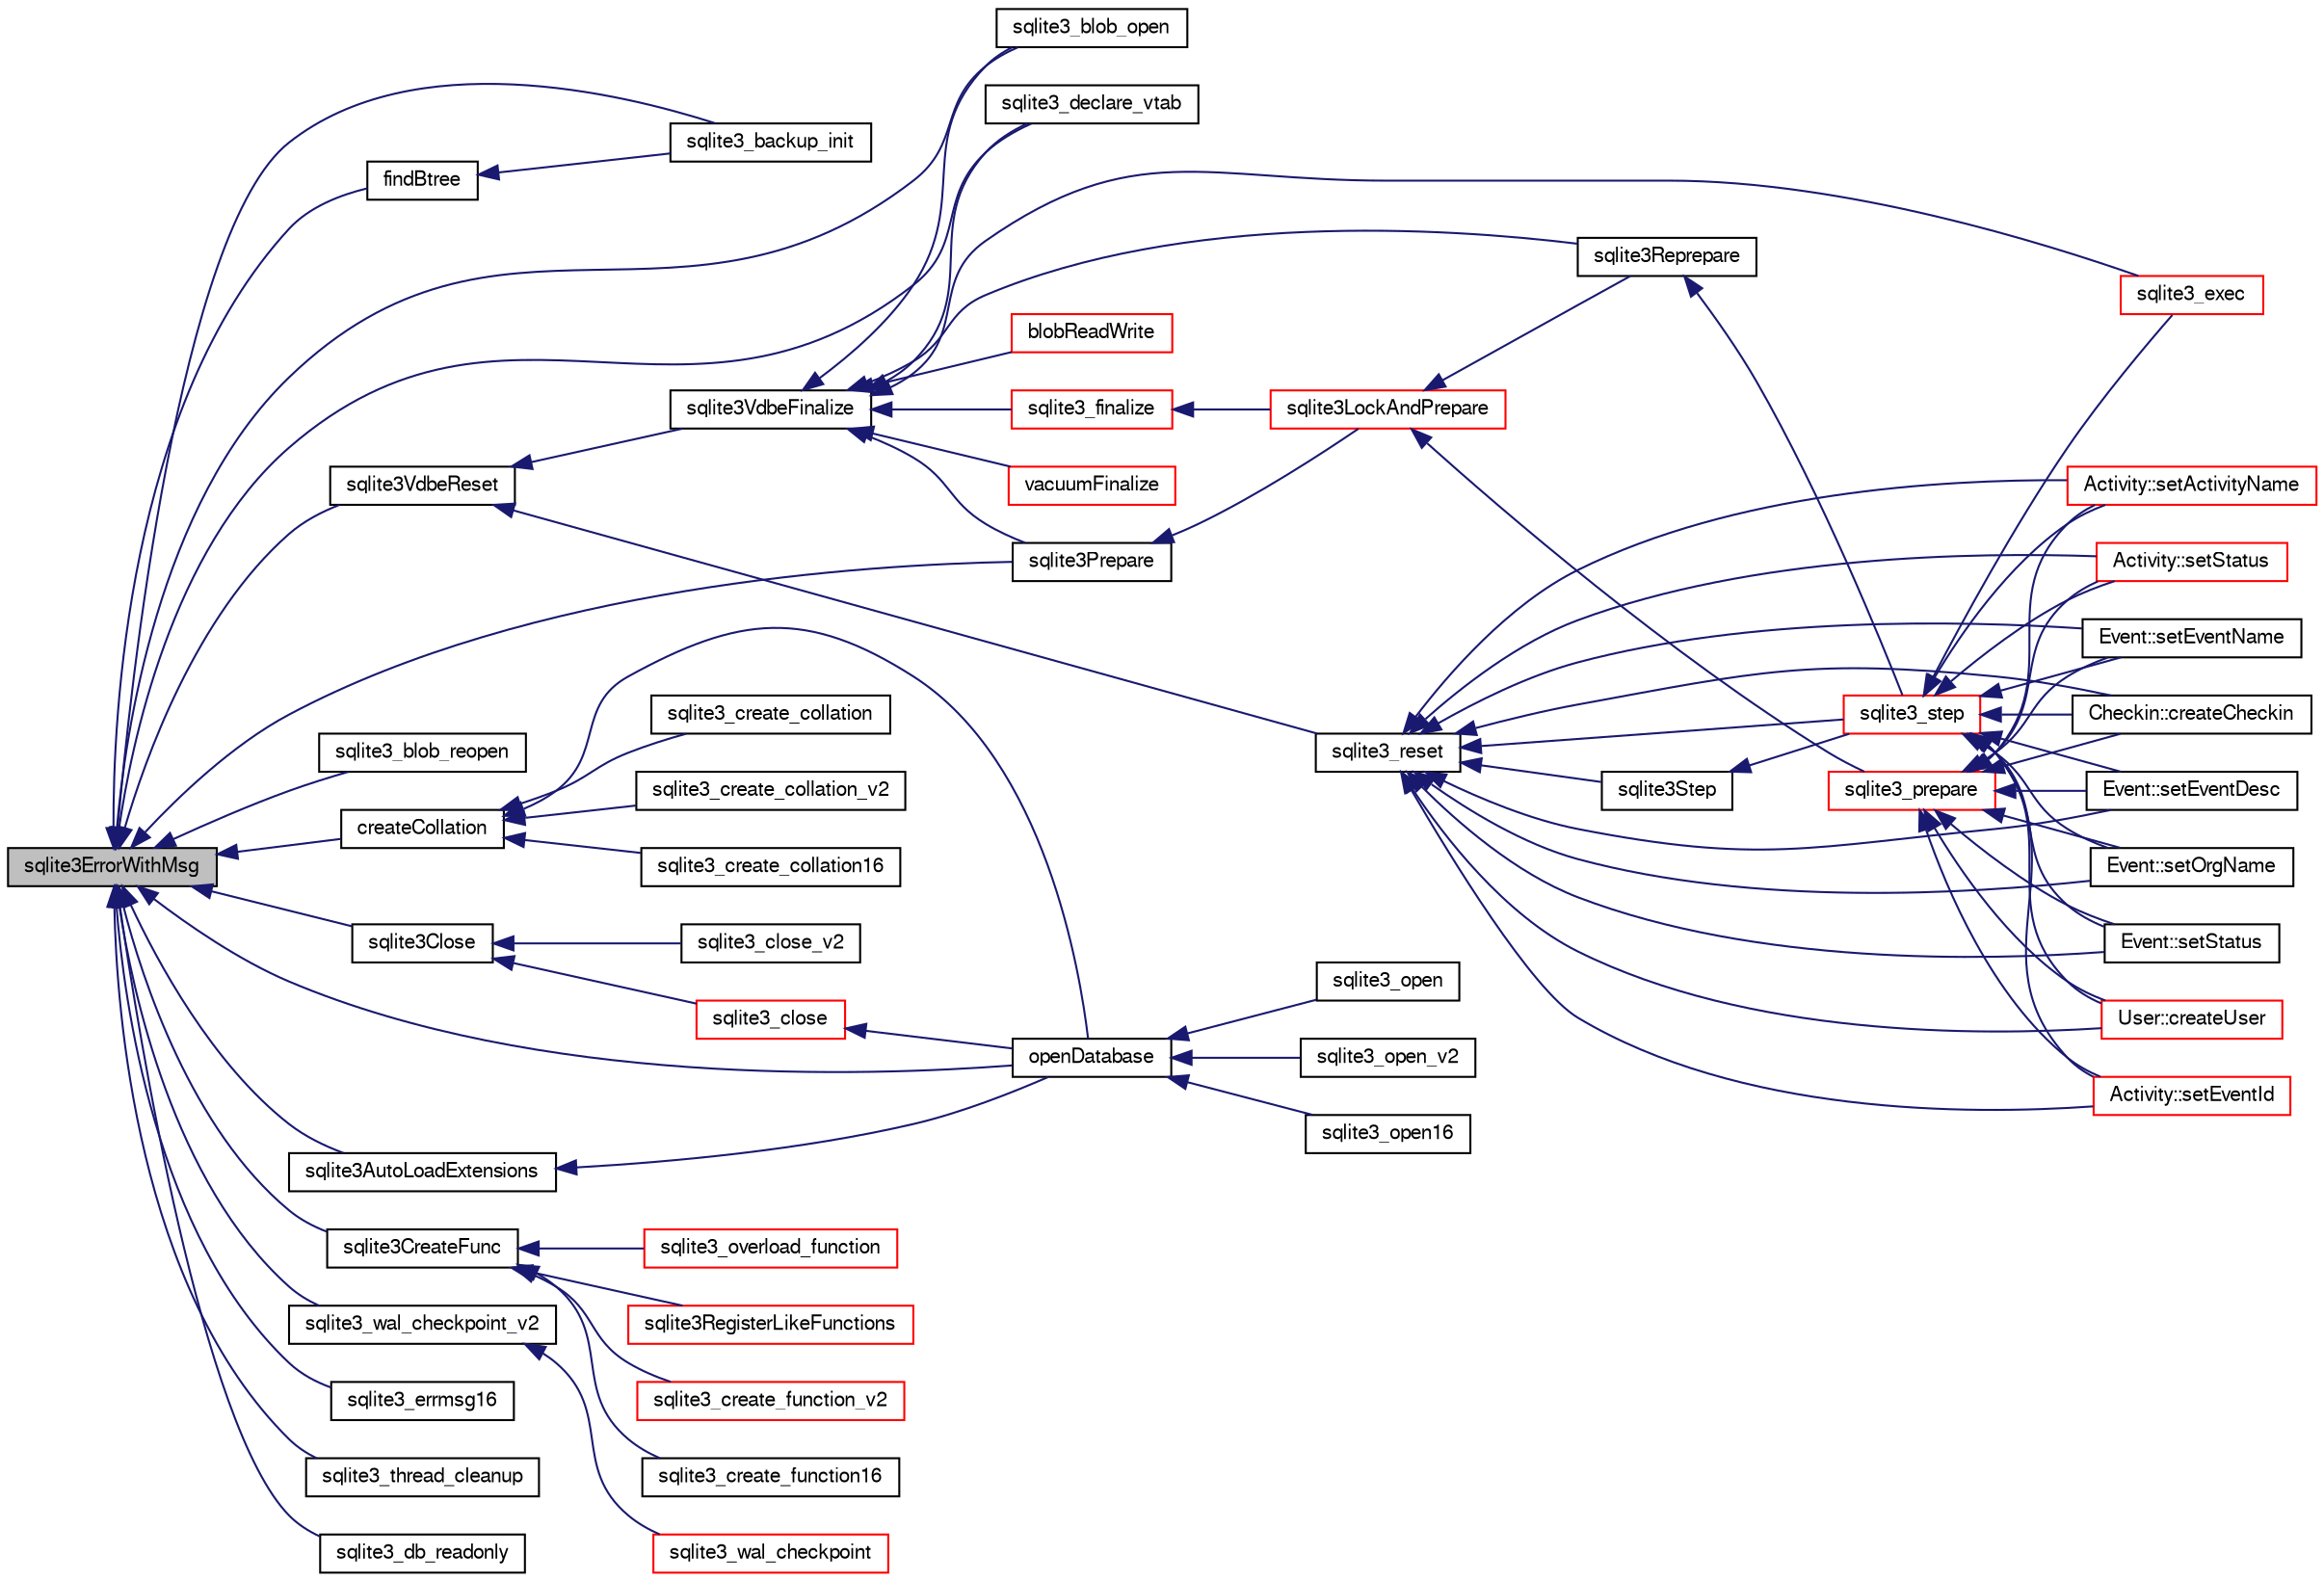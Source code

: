 digraph "sqlite3ErrorWithMsg"
{
  edge [fontname="FreeSans",fontsize="10",labelfontname="FreeSans",labelfontsize="10"];
  node [fontname="FreeSans",fontsize="10",shape=record];
  rankdir="LR";
  Node510918 [label="sqlite3ErrorWithMsg",height=0.2,width=0.4,color="black", fillcolor="grey75", style="filled", fontcolor="black"];
  Node510918 -> Node510919 [dir="back",color="midnightblue",fontsize="10",style="solid",fontname="FreeSans"];
  Node510919 [label="findBtree",height=0.2,width=0.4,color="black", fillcolor="white", style="filled",URL="$sqlite3_8c.html#ab4ee5743b77efd7f8832bf0b9315f973"];
  Node510919 -> Node510920 [dir="back",color="midnightblue",fontsize="10",style="solid",fontname="FreeSans"];
  Node510920 [label="sqlite3_backup_init",height=0.2,width=0.4,color="black", fillcolor="white", style="filled",URL="$sqlite3_8h.html#a9c9aa9e8edeb9910d93148a6621c1097"];
  Node510918 -> Node510920 [dir="back",color="midnightblue",fontsize="10",style="solid",fontname="FreeSans"];
  Node510918 -> Node510921 [dir="back",color="midnightblue",fontsize="10",style="solid",fontname="FreeSans"];
  Node510921 [label="sqlite3VdbeReset",height=0.2,width=0.4,color="black", fillcolor="white", style="filled",URL="$sqlite3_8c.html#a315a913742f7267f90d46d41446353b1"];
  Node510921 -> Node510922 [dir="back",color="midnightblue",fontsize="10",style="solid",fontname="FreeSans"];
  Node510922 [label="sqlite3VdbeFinalize",height=0.2,width=0.4,color="black", fillcolor="white", style="filled",URL="$sqlite3_8c.html#af81e0c8d03b71610d3a826469f67bbd4"];
  Node510922 -> Node510923 [dir="back",color="midnightblue",fontsize="10",style="solid",fontname="FreeSans"];
  Node510923 [label="sqlite3_finalize",height=0.2,width=0.4,color="red", fillcolor="white", style="filled",URL="$sqlite3_8h.html#a801195c0f771d40bb4be1e40f3b88945"];
  Node510923 -> Node511115 [dir="back",color="midnightblue",fontsize="10",style="solid",fontname="FreeSans"];
  Node511115 [label="sqlite3LockAndPrepare",height=0.2,width=0.4,color="red", fillcolor="white", style="filled",URL="$sqlite3_8c.html#a5db1ec5589aa2b02c6d979211a8789bd"];
  Node511115 -> Node511116 [dir="back",color="midnightblue",fontsize="10",style="solid",fontname="FreeSans"];
  Node511116 [label="sqlite3Reprepare",height=0.2,width=0.4,color="black", fillcolor="white", style="filled",URL="$sqlite3_8c.html#a7e2f7299cc947d07e782f6ac561fa937"];
  Node511116 -> Node510932 [dir="back",color="midnightblue",fontsize="10",style="solid",fontname="FreeSans"];
  Node510932 [label="sqlite3_step",height=0.2,width=0.4,color="red", fillcolor="white", style="filled",URL="$sqlite3_8h.html#ac1e491ce36b7471eb28387f7d3c74334"];
  Node510932 -> Node510938 [dir="back",color="midnightblue",fontsize="10",style="solid",fontname="FreeSans"];
  Node510938 [label="Activity::setEventId",height=0.2,width=0.4,color="red", fillcolor="white", style="filled",URL="$classActivity.html#adb1d0fd0d08f473e068f0a4086bfa9ca"];
  Node510932 -> Node510939 [dir="back",color="midnightblue",fontsize="10",style="solid",fontname="FreeSans"];
  Node510939 [label="Activity::setActivityName",height=0.2,width=0.4,color="red", fillcolor="white", style="filled",URL="$classActivity.html#a62dc3737b33915a36086f9dd26d16a81"];
  Node510932 -> Node510940 [dir="back",color="midnightblue",fontsize="10",style="solid",fontname="FreeSans"];
  Node510940 [label="Activity::setStatus",height=0.2,width=0.4,color="red", fillcolor="white", style="filled",URL="$classActivity.html#af618135a7738f4d2a7ee147a8ef912ea"];
  Node510932 -> Node510941 [dir="back",color="midnightblue",fontsize="10",style="solid",fontname="FreeSans"];
  Node510941 [label="Checkin::createCheckin",height=0.2,width=0.4,color="black", fillcolor="white", style="filled",URL="$classCheckin.html#a4e40acdf7fff0e607f6de4f24f3a163c"];
  Node510932 -> Node510947 [dir="back",color="midnightblue",fontsize="10",style="solid",fontname="FreeSans"];
  Node510947 [label="Event::setEventName",height=0.2,width=0.4,color="black", fillcolor="white", style="filled",URL="$classEvent.html#a10596b6ca077df05184e30d62b08729d"];
  Node510932 -> Node510948 [dir="back",color="midnightblue",fontsize="10",style="solid",fontname="FreeSans"];
  Node510948 [label="Event::setEventDesc",height=0.2,width=0.4,color="black", fillcolor="white", style="filled",URL="$classEvent.html#ae36b8377dcae792f1c5c4726024c981b"];
  Node510932 -> Node510949 [dir="back",color="midnightblue",fontsize="10",style="solid",fontname="FreeSans"];
  Node510949 [label="Event::setOrgName",height=0.2,width=0.4,color="black", fillcolor="white", style="filled",URL="$classEvent.html#a19aac0f776bd764563a54977656cf680"];
  Node510932 -> Node510950 [dir="back",color="midnightblue",fontsize="10",style="solid",fontname="FreeSans"];
  Node510950 [label="Event::setStatus",height=0.2,width=0.4,color="black", fillcolor="white", style="filled",URL="$classEvent.html#ab0a6b9285af0f4172eb841e2b80f8972"];
  Node510932 -> Node510951 [dir="back",color="midnightblue",fontsize="10",style="solid",fontname="FreeSans"];
  Node510951 [label="sqlite3_exec",height=0.2,width=0.4,color="red", fillcolor="white", style="filled",URL="$sqlite3_8h.html#a97487ec8150e0bcc8fa392ab8f0e24db"];
  Node510932 -> Node511057 [dir="back",color="midnightblue",fontsize="10",style="solid",fontname="FreeSans"];
  Node511057 [label="User::createUser",height=0.2,width=0.4,color="red", fillcolor="white", style="filled",URL="$classUser.html#a22ed673939e8cc0a136130b809bba513"];
  Node511115 -> Node511117 [dir="back",color="midnightblue",fontsize="10",style="solid",fontname="FreeSans"];
  Node511117 [label="sqlite3_prepare",height=0.2,width=0.4,color="red", fillcolor="white", style="filled",URL="$sqlite3_8h.html#a8c39e7b9dbeff01f0a399b46d4b29f1c"];
  Node511117 -> Node510938 [dir="back",color="midnightblue",fontsize="10",style="solid",fontname="FreeSans"];
  Node511117 -> Node510939 [dir="back",color="midnightblue",fontsize="10",style="solid",fontname="FreeSans"];
  Node511117 -> Node510940 [dir="back",color="midnightblue",fontsize="10",style="solid",fontname="FreeSans"];
  Node511117 -> Node510941 [dir="back",color="midnightblue",fontsize="10",style="solid",fontname="FreeSans"];
  Node511117 -> Node510947 [dir="back",color="midnightblue",fontsize="10",style="solid",fontname="FreeSans"];
  Node511117 -> Node510948 [dir="back",color="midnightblue",fontsize="10",style="solid",fontname="FreeSans"];
  Node511117 -> Node510949 [dir="back",color="midnightblue",fontsize="10",style="solid",fontname="FreeSans"];
  Node511117 -> Node510950 [dir="back",color="midnightblue",fontsize="10",style="solid",fontname="FreeSans"];
  Node511117 -> Node511057 [dir="back",color="midnightblue",fontsize="10",style="solid",fontname="FreeSans"];
  Node510922 -> Node510925 [dir="back",color="midnightblue",fontsize="10",style="solid",fontname="FreeSans"];
  Node510925 [label="sqlite3_blob_open",height=0.2,width=0.4,color="black", fillcolor="white", style="filled",URL="$sqlite3_8h.html#adb8ad839a5bdd62a43785132bc7dd518"];
  Node510922 -> Node511175 [dir="back",color="midnightblue",fontsize="10",style="solid",fontname="FreeSans"];
  Node511175 [label="blobReadWrite",height=0.2,width=0.4,color="red", fillcolor="white", style="filled",URL="$sqlite3_8c.html#a6c1d57e4337ee1b8655215c06dea4046"];
  Node510922 -> Node510951 [dir="back",color="midnightblue",fontsize="10",style="solid",fontname="FreeSans"];
  Node510922 -> Node511114 [dir="back",color="midnightblue",fontsize="10",style="solid",fontname="FreeSans"];
  Node511114 [label="sqlite3Prepare",height=0.2,width=0.4,color="black", fillcolor="white", style="filled",URL="$sqlite3_8c.html#acb25890858d0bf4b12eb7aae569f0c7b"];
  Node511114 -> Node511115 [dir="back",color="midnightblue",fontsize="10",style="solid",fontname="FreeSans"];
  Node510922 -> Node511116 [dir="back",color="midnightblue",fontsize="10",style="solid",fontname="FreeSans"];
  Node510922 -> Node511178 [dir="back",color="midnightblue",fontsize="10",style="solid",fontname="FreeSans"];
  Node511178 [label="vacuumFinalize",height=0.2,width=0.4,color="red", fillcolor="white", style="filled",URL="$sqlite3_8c.html#a632db76c46aca8f067d585295d2ada31"];
  Node510922 -> Node511123 [dir="back",color="midnightblue",fontsize="10",style="solid",fontname="FreeSans"];
  Node511123 [label="sqlite3_declare_vtab",height=0.2,width=0.4,color="black", fillcolor="white", style="filled",URL="$sqlite3_8h.html#a65393c41da76ae1470a7c7f4b4aca600"];
  Node510921 -> Node511179 [dir="back",color="midnightblue",fontsize="10",style="solid",fontname="FreeSans"];
  Node511179 [label="sqlite3_reset",height=0.2,width=0.4,color="black", fillcolor="white", style="filled",URL="$sqlite3_8h.html#a758efebc2e95694959ab0e74b397984c"];
  Node511179 -> Node510938 [dir="back",color="midnightblue",fontsize="10",style="solid",fontname="FreeSans"];
  Node511179 -> Node510939 [dir="back",color="midnightblue",fontsize="10",style="solid",fontname="FreeSans"];
  Node511179 -> Node510940 [dir="back",color="midnightblue",fontsize="10",style="solid",fontname="FreeSans"];
  Node511179 -> Node510941 [dir="back",color="midnightblue",fontsize="10",style="solid",fontname="FreeSans"];
  Node511179 -> Node510947 [dir="back",color="midnightblue",fontsize="10",style="solid",fontname="FreeSans"];
  Node511179 -> Node510948 [dir="back",color="midnightblue",fontsize="10",style="solid",fontname="FreeSans"];
  Node511179 -> Node510949 [dir="back",color="midnightblue",fontsize="10",style="solid",fontname="FreeSans"];
  Node511179 -> Node510950 [dir="back",color="midnightblue",fontsize="10",style="solid",fontname="FreeSans"];
  Node511179 -> Node510931 [dir="back",color="midnightblue",fontsize="10",style="solid",fontname="FreeSans"];
  Node510931 [label="sqlite3Step",height=0.2,width=0.4,color="black", fillcolor="white", style="filled",URL="$sqlite3_8c.html#a3f2872e873e2758a4beedad1d5113554"];
  Node510931 -> Node510932 [dir="back",color="midnightblue",fontsize="10",style="solid",fontname="FreeSans"];
  Node511179 -> Node510932 [dir="back",color="midnightblue",fontsize="10",style="solid",fontname="FreeSans"];
  Node511179 -> Node511057 [dir="back",color="midnightblue",fontsize="10",style="solid",fontname="FreeSans"];
  Node510918 -> Node510925 [dir="back",color="midnightblue",fontsize="10",style="solid",fontname="FreeSans"];
  Node510918 -> Node510926 [dir="back",color="midnightblue",fontsize="10",style="solid",fontname="FreeSans"];
  Node510926 [label="sqlite3_blob_reopen",height=0.2,width=0.4,color="black", fillcolor="white", style="filled",URL="$sqlite3_8h.html#abc77c24fdc0150138490359a94360f7e"];
  Node510918 -> Node511180 [dir="back",color="midnightblue",fontsize="10",style="solid",fontname="FreeSans"];
  Node511180 [label="sqlite3AutoLoadExtensions",height=0.2,width=0.4,color="black", fillcolor="white", style="filled",URL="$sqlite3_8c.html#acefd619cbbfb843d294ec4862b0b5b43"];
  Node511180 -> Node511149 [dir="back",color="midnightblue",fontsize="10",style="solid",fontname="FreeSans"];
  Node511149 [label="openDatabase",height=0.2,width=0.4,color="black", fillcolor="white", style="filled",URL="$sqlite3_8c.html#a6a9c3bc3a64234e863413f41db473758"];
  Node511149 -> Node511150 [dir="back",color="midnightblue",fontsize="10",style="solid",fontname="FreeSans"];
  Node511150 [label="sqlite3_open",height=0.2,width=0.4,color="black", fillcolor="white", style="filled",URL="$sqlite3_8h.html#a97ba966ed1acc38409786258268f5f71"];
  Node511149 -> Node511151 [dir="back",color="midnightblue",fontsize="10",style="solid",fontname="FreeSans"];
  Node511151 [label="sqlite3_open_v2",height=0.2,width=0.4,color="black", fillcolor="white", style="filled",URL="$sqlite3_8h.html#a140fe275b6975dc867cea50a65a217c4"];
  Node511149 -> Node511152 [dir="back",color="midnightblue",fontsize="10",style="solid",fontname="FreeSans"];
  Node511152 [label="sqlite3_open16",height=0.2,width=0.4,color="black", fillcolor="white", style="filled",URL="$sqlite3_8h.html#adbc401bb96713f32e553db32f6f3ca33"];
  Node510918 -> Node511114 [dir="back",color="midnightblue",fontsize="10",style="solid",fontname="FreeSans"];
  Node510918 -> Node511123 [dir="back",color="midnightblue",fontsize="10",style="solid",fontname="FreeSans"];
  Node510918 -> Node511145 [dir="back",color="midnightblue",fontsize="10",style="solid",fontname="FreeSans"];
  Node511145 [label="sqlite3Close",height=0.2,width=0.4,color="black", fillcolor="white", style="filled",URL="$sqlite3_8c.html#aa9f2e73837bba8d721dbde0964ffce11"];
  Node511145 -> Node511146 [dir="back",color="midnightblue",fontsize="10",style="solid",fontname="FreeSans"];
  Node511146 [label="sqlite3_close",height=0.2,width=0.4,color="red", fillcolor="white", style="filled",URL="$sqlite3_8h.html#ac43c9032fc6ef3b2a231dc3a9fa44b2d"];
  Node511146 -> Node511149 [dir="back",color="midnightblue",fontsize="10",style="solid",fontname="FreeSans"];
  Node511145 -> Node511153 [dir="back",color="midnightblue",fontsize="10",style="solid",fontname="FreeSans"];
  Node511153 [label="sqlite3_close_v2",height=0.2,width=0.4,color="black", fillcolor="white", style="filled",URL="$sqlite3_8h.html#ad2cb8462eaba28b4c8410ef55a4282b4"];
  Node510918 -> Node511181 [dir="back",color="midnightblue",fontsize="10",style="solid",fontname="FreeSans"];
  Node511181 [label="sqlite3CreateFunc",height=0.2,width=0.4,color="black", fillcolor="white", style="filled",URL="$sqlite3_8c.html#a686d432574e951a7205c7fe113c93fe2"];
  Node511181 -> Node511182 [dir="back",color="midnightblue",fontsize="10",style="solid",fontname="FreeSans"];
  Node511182 [label="sqlite3RegisterLikeFunctions",height=0.2,width=0.4,color="red", fillcolor="white", style="filled",URL="$sqlite3_8c.html#a8d807e0e5709528765edfc75696dbdb5"];
  Node511181 -> Node511183 [dir="back",color="midnightblue",fontsize="10",style="solid",fontname="FreeSans"];
  Node511183 [label="sqlite3_create_function_v2",height=0.2,width=0.4,color="red", fillcolor="white", style="filled",URL="$sqlite3_8h.html#aea30a470c3e6fcd38c0399fd348ce7c2"];
  Node511181 -> Node511185 [dir="back",color="midnightblue",fontsize="10",style="solid",fontname="FreeSans"];
  Node511185 [label="sqlite3_create_function16",height=0.2,width=0.4,color="black", fillcolor="white", style="filled",URL="$sqlite3_8h.html#a8751bf4e2e9dbc53f2df8c00a53b3ace"];
  Node511181 -> Node511186 [dir="back",color="midnightblue",fontsize="10",style="solid",fontname="FreeSans"];
  Node511186 [label="sqlite3_overload_function",height=0.2,width=0.4,color="red", fillcolor="white", style="filled",URL="$sqlite3_8h.html#a03692933621e0b16a4a02e1e426cf318"];
  Node510918 -> Node511188 [dir="back",color="midnightblue",fontsize="10",style="solid",fontname="FreeSans"];
  Node511188 [label="sqlite3_wal_checkpoint_v2",height=0.2,width=0.4,color="black", fillcolor="white", style="filled",URL="$sqlite3_8h.html#a074441ba2d0426a8684cc2d379e74163"];
  Node511188 -> Node511189 [dir="back",color="midnightblue",fontsize="10",style="solid",fontname="FreeSans"];
  Node511189 [label="sqlite3_wal_checkpoint",height=0.2,width=0.4,color="red", fillcolor="white", style="filled",URL="$sqlite3_8h.html#a5256a357264a12d3935888280d4b8fa0"];
  Node510918 -> Node511192 [dir="back",color="midnightblue",fontsize="10",style="solid",fontname="FreeSans"];
  Node511192 [label="sqlite3_errmsg16",height=0.2,width=0.4,color="black", fillcolor="white", style="filled",URL="$sqlite3_8h.html#afec1ef428d2c340883f6bf18bac5fe6d"];
  Node510918 -> Node511193 [dir="back",color="midnightblue",fontsize="10",style="solid",fontname="FreeSans"];
  Node511193 [label="createCollation",height=0.2,width=0.4,color="black", fillcolor="white", style="filled",URL="$sqlite3_8c.html#a29def4ce28811a857e968b3f238d2dd1"];
  Node511193 -> Node511149 [dir="back",color="midnightblue",fontsize="10",style="solid",fontname="FreeSans"];
  Node511193 -> Node511194 [dir="back",color="midnightblue",fontsize="10",style="solid",fontname="FreeSans"];
  Node511194 [label="sqlite3_create_collation",height=0.2,width=0.4,color="black", fillcolor="white", style="filled",URL="$sqlite3_8h.html#ae16a68d17915d0f18ab05ee246f54d0d"];
  Node511193 -> Node511195 [dir="back",color="midnightblue",fontsize="10",style="solid",fontname="FreeSans"];
  Node511195 [label="sqlite3_create_collation_v2",height=0.2,width=0.4,color="black", fillcolor="white", style="filled",URL="$sqlite3_8h.html#acf133d2ce646b13fd95ca84940e34102"];
  Node511193 -> Node511196 [dir="back",color="midnightblue",fontsize="10",style="solid",fontname="FreeSans"];
  Node511196 [label="sqlite3_create_collation16",height=0.2,width=0.4,color="black", fillcolor="white", style="filled",URL="$sqlite3_8h.html#a445eeb90caf851d2c8e329142a5ee906"];
  Node510918 -> Node511149 [dir="back",color="midnightblue",fontsize="10",style="solid",fontname="FreeSans"];
  Node510918 -> Node511052 [dir="back",color="midnightblue",fontsize="10",style="solid",fontname="FreeSans"];
  Node511052 [label="sqlite3_thread_cleanup",height=0.2,width=0.4,color="black", fillcolor="white", style="filled",URL="$sqlite3_8h.html#a34980c829db84f02e1a1599063469f06"];
  Node510918 -> Node511197 [dir="back",color="midnightblue",fontsize="10",style="solid",fontname="FreeSans"];
  Node511197 [label="sqlite3_db_readonly",height=0.2,width=0.4,color="black", fillcolor="white", style="filled",URL="$sqlite3_8h.html#a96c378e7022e7a8a375e23f7fc662cdd"];
}
